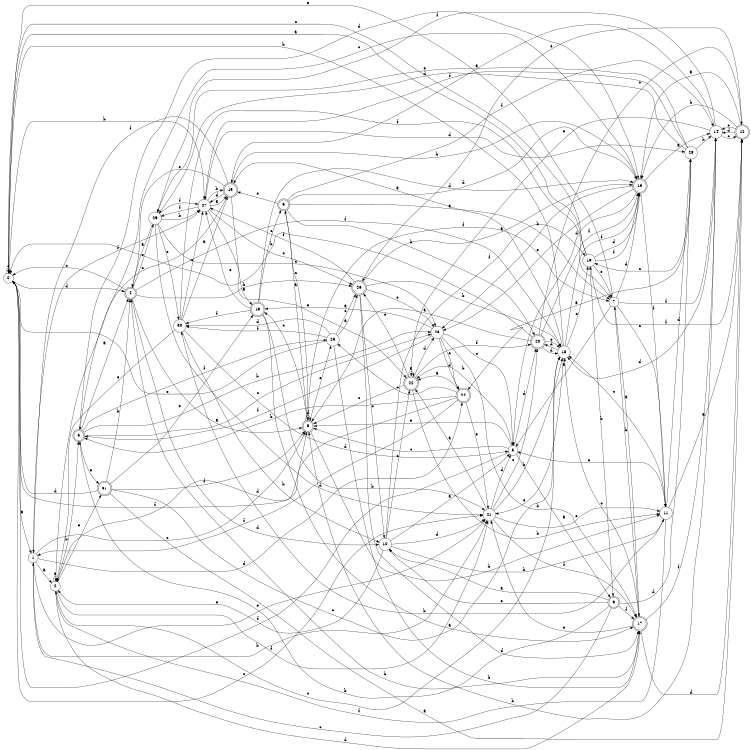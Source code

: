 digraph n26_5 {
__start0 [label="" shape="none"];

rankdir=LR;
size="8,5";

s0 [style="filled", color="black", fillcolor="white" shape="circle", label="0"];
s1 [style="filled", color="black", fillcolor="white" shape="circle", label="1"];
s2 [style="filled", color="black", fillcolor="white" shape="circle", label="2"];
s3 [style="rounded,filled", color="black", fillcolor="white" shape="doublecircle", label="3"];
s4 [style="rounded,filled", color="black", fillcolor="white" shape="doublecircle", label="4"];
s5 [style="rounded,filled", color="black", fillcolor="white" shape="doublecircle", label="5"];
s6 [style="rounded,filled", color="black", fillcolor="white" shape="doublecircle", label="6"];
s7 [style="filled", color="black", fillcolor="white" shape="circle", label="7"];
s8 [style="filled", color="black", fillcolor="white" shape="circle", label="8"];
s9 [style="rounded,filled", color="black", fillcolor="white" shape="doublecircle", label="9"];
s10 [style="filled", color="black", fillcolor="white" shape="circle", label="10"];
s11 [style="filled", color="black", fillcolor="white" shape="circle", label="11"];
s12 [style="rounded,filled", color="black", fillcolor="white" shape="doublecircle", label="12"];
s13 [style="rounded,filled", color="black", fillcolor="white" shape="doublecircle", label="13"];
s14 [style="filled", color="black", fillcolor="white" shape="circle", label="14"];
s15 [style="rounded,filled", color="black", fillcolor="white" shape="doublecircle", label="15"];
s16 [style="rounded,filled", color="black", fillcolor="white" shape="doublecircle", label="16"];
s17 [style="rounded,filled", color="black", fillcolor="white" shape="doublecircle", label="17"];
s18 [style="filled", color="black", fillcolor="white" shape="circle", label="18"];
s19 [style="filled", color="black", fillcolor="white" shape="circle", label="19"];
s20 [style="rounded,filled", color="black", fillcolor="white" shape="doublecircle", label="20"];
s21 [style="filled", color="black", fillcolor="white" shape="circle", label="21"];
s22 [style="rounded,filled", color="black", fillcolor="white" shape="doublecircle", label="22"];
s23 [style="filled", color="black", fillcolor="white" shape="circle", label="23"];
s24 [style="rounded,filled", color="black", fillcolor="white" shape="doublecircle", label="24"];
s25 [style="filled", color="black", fillcolor="white" shape="circle", label="25"];
s26 [style="rounded,filled", color="black", fillcolor="white" shape="doublecircle", label="26"];
s27 [style="filled", color="black", fillcolor="white" shape="circle", label="27"];
s28 [style="filled", color="black", fillcolor="white" shape="circle", label="28"];
s29 [style="filled", color="black", fillcolor="white" shape="circle", label="29"];
s30 [style="filled", color="black", fillcolor="white" shape="circle", label="30"];
s31 [style="rounded,filled", color="black", fillcolor="white" shape="doublecircle", label="31"];
s0 -> s1 [label="a"];
s0 -> s27 [label="b"];
s0 -> s21 [label="c"];
s0 -> s4 [label="d"];
s0 -> s0 [label="e"];
s0 -> s5 [label="f"];
s1 -> s2 [label="a"];
s1 -> s21 [label="b"];
s1 -> s5 [label="c"];
s1 -> s24 [label="d"];
s1 -> s21 [label="e"];
s1 -> s27 [label="f"];
s2 -> s2 [label="a"];
s2 -> s3 [label="b"];
s2 -> s18 [label="c"];
s2 -> s17 [label="d"];
s2 -> s31 [label="e"];
s2 -> s21 [label="f"];
s3 -> s4 [label="a"];
s3 -> s23 [label="b"];
s3 -> s23 [label="c"];
s3 -> s13 [label="d"];
s3 -> s31 [label="e"];
s3 -> s25 [label="f"];
s4 -> s5 [label="a"];
s4 -> s26 [label="b"];
s4 -> s0 [label="c"];
s4 -> s10 [label="d"];
s4 -> s29 [label="e"];
s4 -> s18 [label="f"];
s5 -> s6 [label="a"];
s5 -> s11 [label="b"];
s5 -> s16 [label="c"];
s5 -> s5 [label="d"];
s5 -> s25 [label="e"];
s5 -> s7 [label="f"];
s6 -> s7 [label="a"];
s6 -> s20 [label="b"];
s6 -> s5 [label="c"];
s6 -> s13 [label="d"];
s6 -> s15 [label="e"];
s6 -> s14 [label="f"];
s7 -> s8 [label="a"];
s7 -> s17 [label="b"];
s7 -> s11 [label="c"];
s7 -> s13 [label="d"];
s7 -> s0 [label="e"];
s7 -> s14 [label="f"];
s8 -> s9 [label="a"];
s8 -> s22 [label="b"];
s8 -> s5 [label="c"];
s8 -> s20 [label="d"];
s8 -> s5 [label="e"];
s8 -> s0 [label="f"];
s9 -> s10 [label="a"];
s9 -> s3 [label="b"];
s9 -> s1 [label="c"];
s9 -> s28 [label="d"];
s9 -> s10 [label="e"];
s9 -> s17 [label="f"];
s10 -> s8 [label="a"];
s10 -> s11 [label="b"];
s10 -> s22 [label="c"];
s10 -> s21 [label="d"];
s10 -> s2 [label="e"];
s10 -> s19 [label="f"];
s11 -> s12 [label="a"];
s11 -> s30 [label="b"];
s11 -> s18 [label="c"];
s11 -> s28 [label="d"];
s11 -> s8 [label="e"];
s11 -> s2 [label="f"];
s12 -> s13 [label="a"];
s12 -> s13 [label="b"];
s12 -> s14 [label="c"];
s12 -> s14 [label="d"];
s12 -> s26 [label="e"];
s12 -> s19 [label="f"];
s13 -> s14 [label="a"];
s13 -> s23 [label="b"];
s13 -> s3 [label="c"];
s13 -> s8 [label="d"];
s13 -> s23 [label="e"];
s13 -> s11 [label="f"];
s14 -> s15 [label="a"];
s14 -> s5 [label="b"];
s14 -> s12 [label="c"];
s14 -> s18 [label="d"];
s14 -> s22 [label="e"];
s14 -> s29 [label="f"];
s15 -> s16 [label="a"];
s15 -> s13 [label="b"];
s15 -> s2 [label="c"];
s15 -> s27 [label="d"];
s15 -> s4 [label="e"];
s15 -> s1 [label="f"];
s16 -> s17 [label="a"];
s16 -> s21 [label="b"];
s16 -> s6 [label="c"];
s16 -> s13 [label="d"];
s16 -> s27 [label="e"];
s16 -> s30 [label="f"];
s17 -> s7 [label="a"];
s17 -> s4 [label="b"];
s17 -> s18 [label="c"];
s17 -> s12 [label="d"];
s17 -> s21 [label="e"];
s17 -> s14 [label="f"];
s18 -> s15 [label="a"];
s18 -> s0 [label="b"];
s18 -> s19 [label="c"];
s18 -> s20 [label="d"];
s18 -> s21 [label="e"];
s18 -> s13 [label="f"];
s19 -> s0 [label="a"];
s19 -> s9 [label="b"];
s19 -> s0 [label="c"];
s19 -> s13 [label="d"];
s19 -> s7 [label="e"];
s19 -> s13 [label="f"];
s20 -> s5 [label="a"];
s20 -> s0 [label="b"];
s20 -> s12 [label="c"];
s20 -> s18 [label="d"];
s20 -> s18 [label="e"];
s20 -> s13 [label="f"];
s21 -> s22 [label="a"];
s21 -> s18 [label="b"];
s21 -> s20 [label="c"];
s21 -> s8 [label="d"];
s21 -> s11 [label="e"];
s21 -> s17 [label="f"];
s22 -> s22 [label="a"];
s22 -> s11 [label="b"];
s22 -> s5 [label="c"];
s22 -> s23 [label="d"];
s22 -> s26 [label="e"];
s22 -> s20 [label="f"];
s23 -> s16 [label="a"];
s23 -> s17 [label="b"];
s23 -> s8 [label="c"];
s23 -> s24 [label="d"];
s23 -> s24 [label="e"];
s23 -> s3 [label="f"];
s24 -> s22 [label="a"];
s24 -> s3 [label="b"];
s24 -> s25 [label="c"];
s24 -> s2 [label="d"];
s24 -> s21 [label="e"];
s24 -> s1 [label="f"];
s25 -> s26 [label="a"];
s25 -> s17 [label="b"];
s25 -> s26 [label="c"];
s25 -> s30 [label="d"];
s25 -> s0 [label="e"];
s25 -> s30 [label="f"];
s26 -> s13 [label="a"];
s26 -> s18 [label="b"];
s26 -> s10 [label="c"];
s26 -> s17 [label="d"];
s26 -> s23 [label="e"];
s26 -> s27 [label="f"];
s27 -> s15 [label="a"];
s27 -> s15 [label="b"];
s27 -> s26 [label="c"];
s27 -> s28 [label="d"];
s27 -> s22 [label="e"];
s27 -> s29 [label="f"];
s28 -> s24 [label="a"];
s28 -> s14 [label="b"];
s28 -> s19 [label="c"];
s28 -> s29 [label="d"];
s28 -> s29 [label="e"];
s28 -> s27 [label="f"];
s29 -> s4 [label="a"];
s29 -> s27 [label="b"];
s29 -> s23 [label="c"];
s29 -> s21 [label="d"];
s29 -> s30 [label="e"];
s29 -> s27 [label="f"];
s30 -> s15 [label="a"];
s30 -> s10 [label="b"];
s30 -> s27 [label="c"];
s30 -> s8 [label="d"];
s30 -> s2 [label="e"];
s30 -> s7 [label="f"];
s31 -> s12 [label="a"];
s31 -> s4 [label="b"];
s31 -> s18 [label="c"];
s31 -> s0 [label="d"];
s31 -> s16 [label="e"];
s31 -> s5 [label="f"];

}
